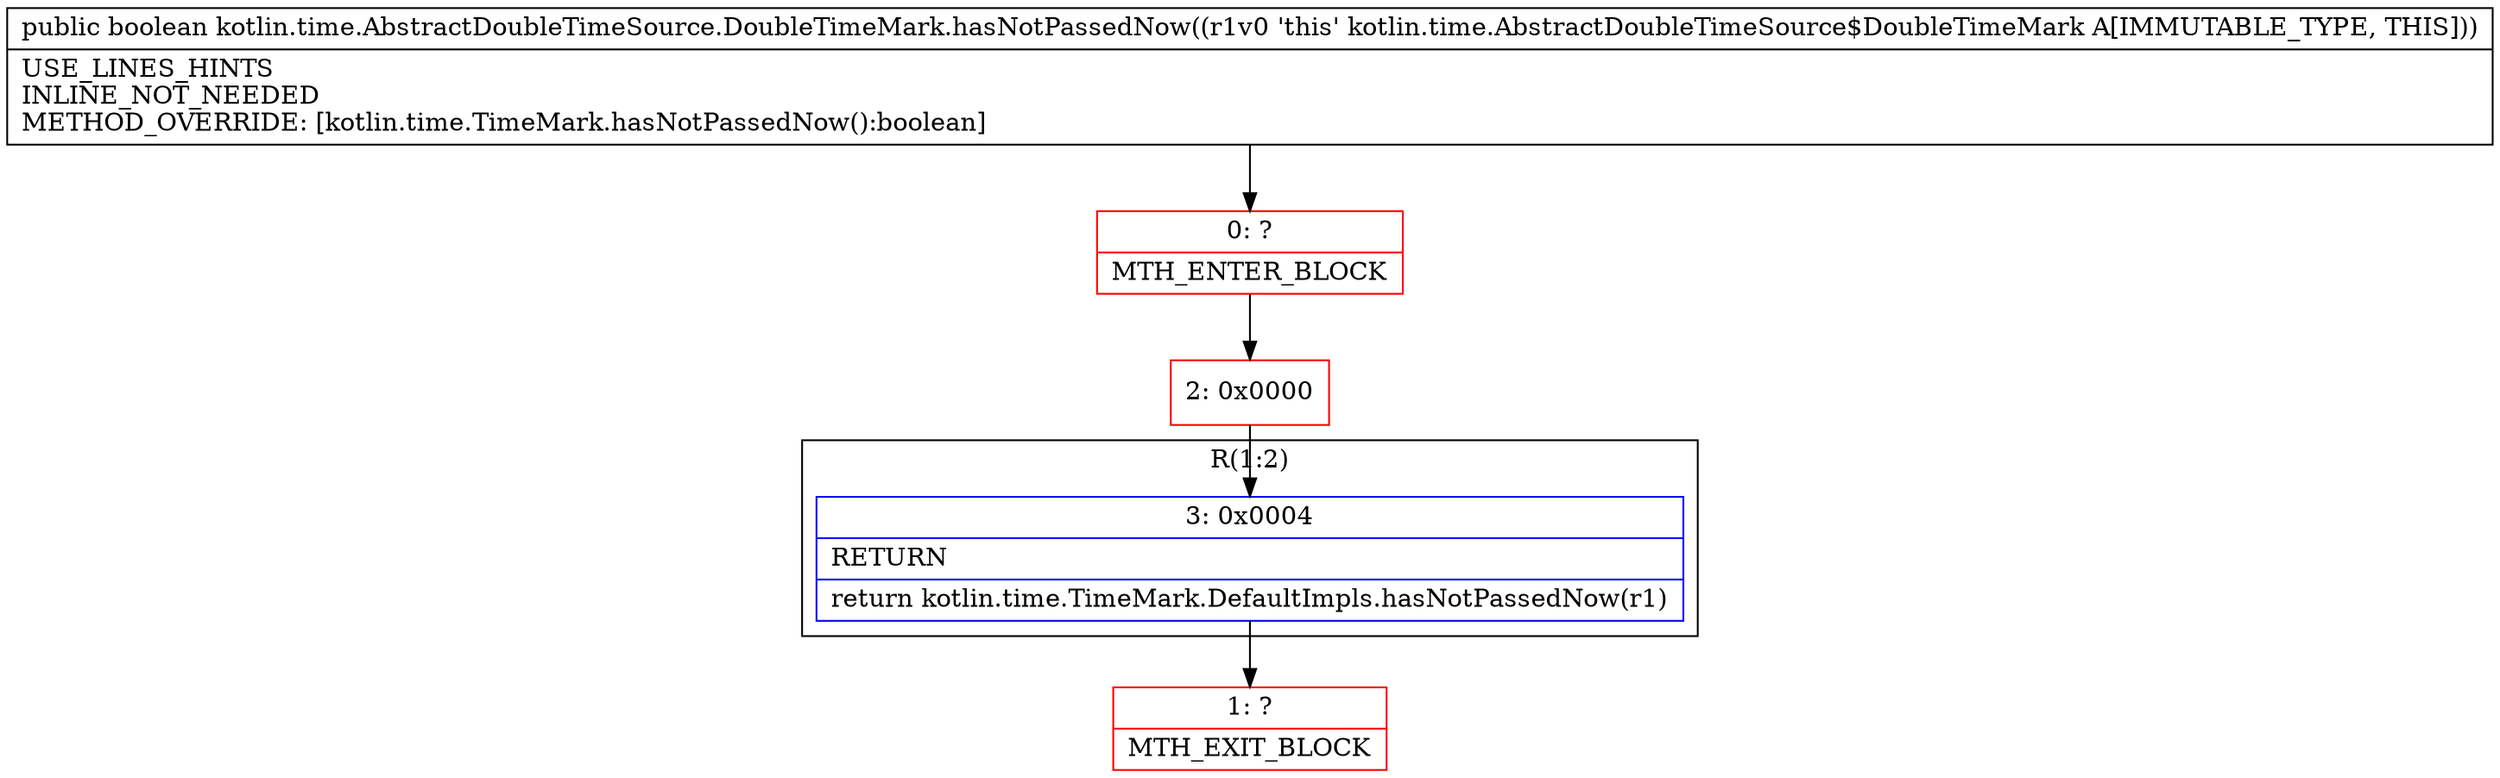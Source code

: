 digraph "CFG forkotlin.time.AbstractDoubleTimeSource.DoubleTimeMark.hasNotPassedNow()Z" {
subgraph cluster_Region_1769705929 {
label = "R(1:2)";
node [shape=record,color=blue];
Node_3 [shape=record,label="{3\:\ 0x0004|RETURN\l|return kotlin.time.TimeMark.DefaultImpls.hasNotPassedNow(r1)\l}"];
}
Node_0 [shape=record,color=red,label="{0\:\ ?|MTH_ENTER_BLOCK\l}"];
Node_2 [shape=record,color=red,label="{2\:\ 0x0000}"];
Node_1 [shape=record,color=red,label="{1\:\ ?|MTH_EXIT_BLOCK\l}"];
MethodNode[shape=record,label="{public boolean kotlin.time.AbstractDoubleTimeSource.DoubleTimeMark.hasNotPassedNow((r1v0 'this' kotlin.time.AbstractDoubleTimeSource$DoubleTimeMark A[IMMUTABLE_TYPE, THIS]))  | USE_LINES_HINTS\lINLINE_NOT_NEEDED\lMETHOD_OVERRIDE: [kotlin.time.TimeMark.hasNotPassedNow():boolean]\l}"];
MethodNode -> Node_0;Node_3 -> Node_1;
Node_0 -> Node_2;
Node_2 -> Node_3;
}

